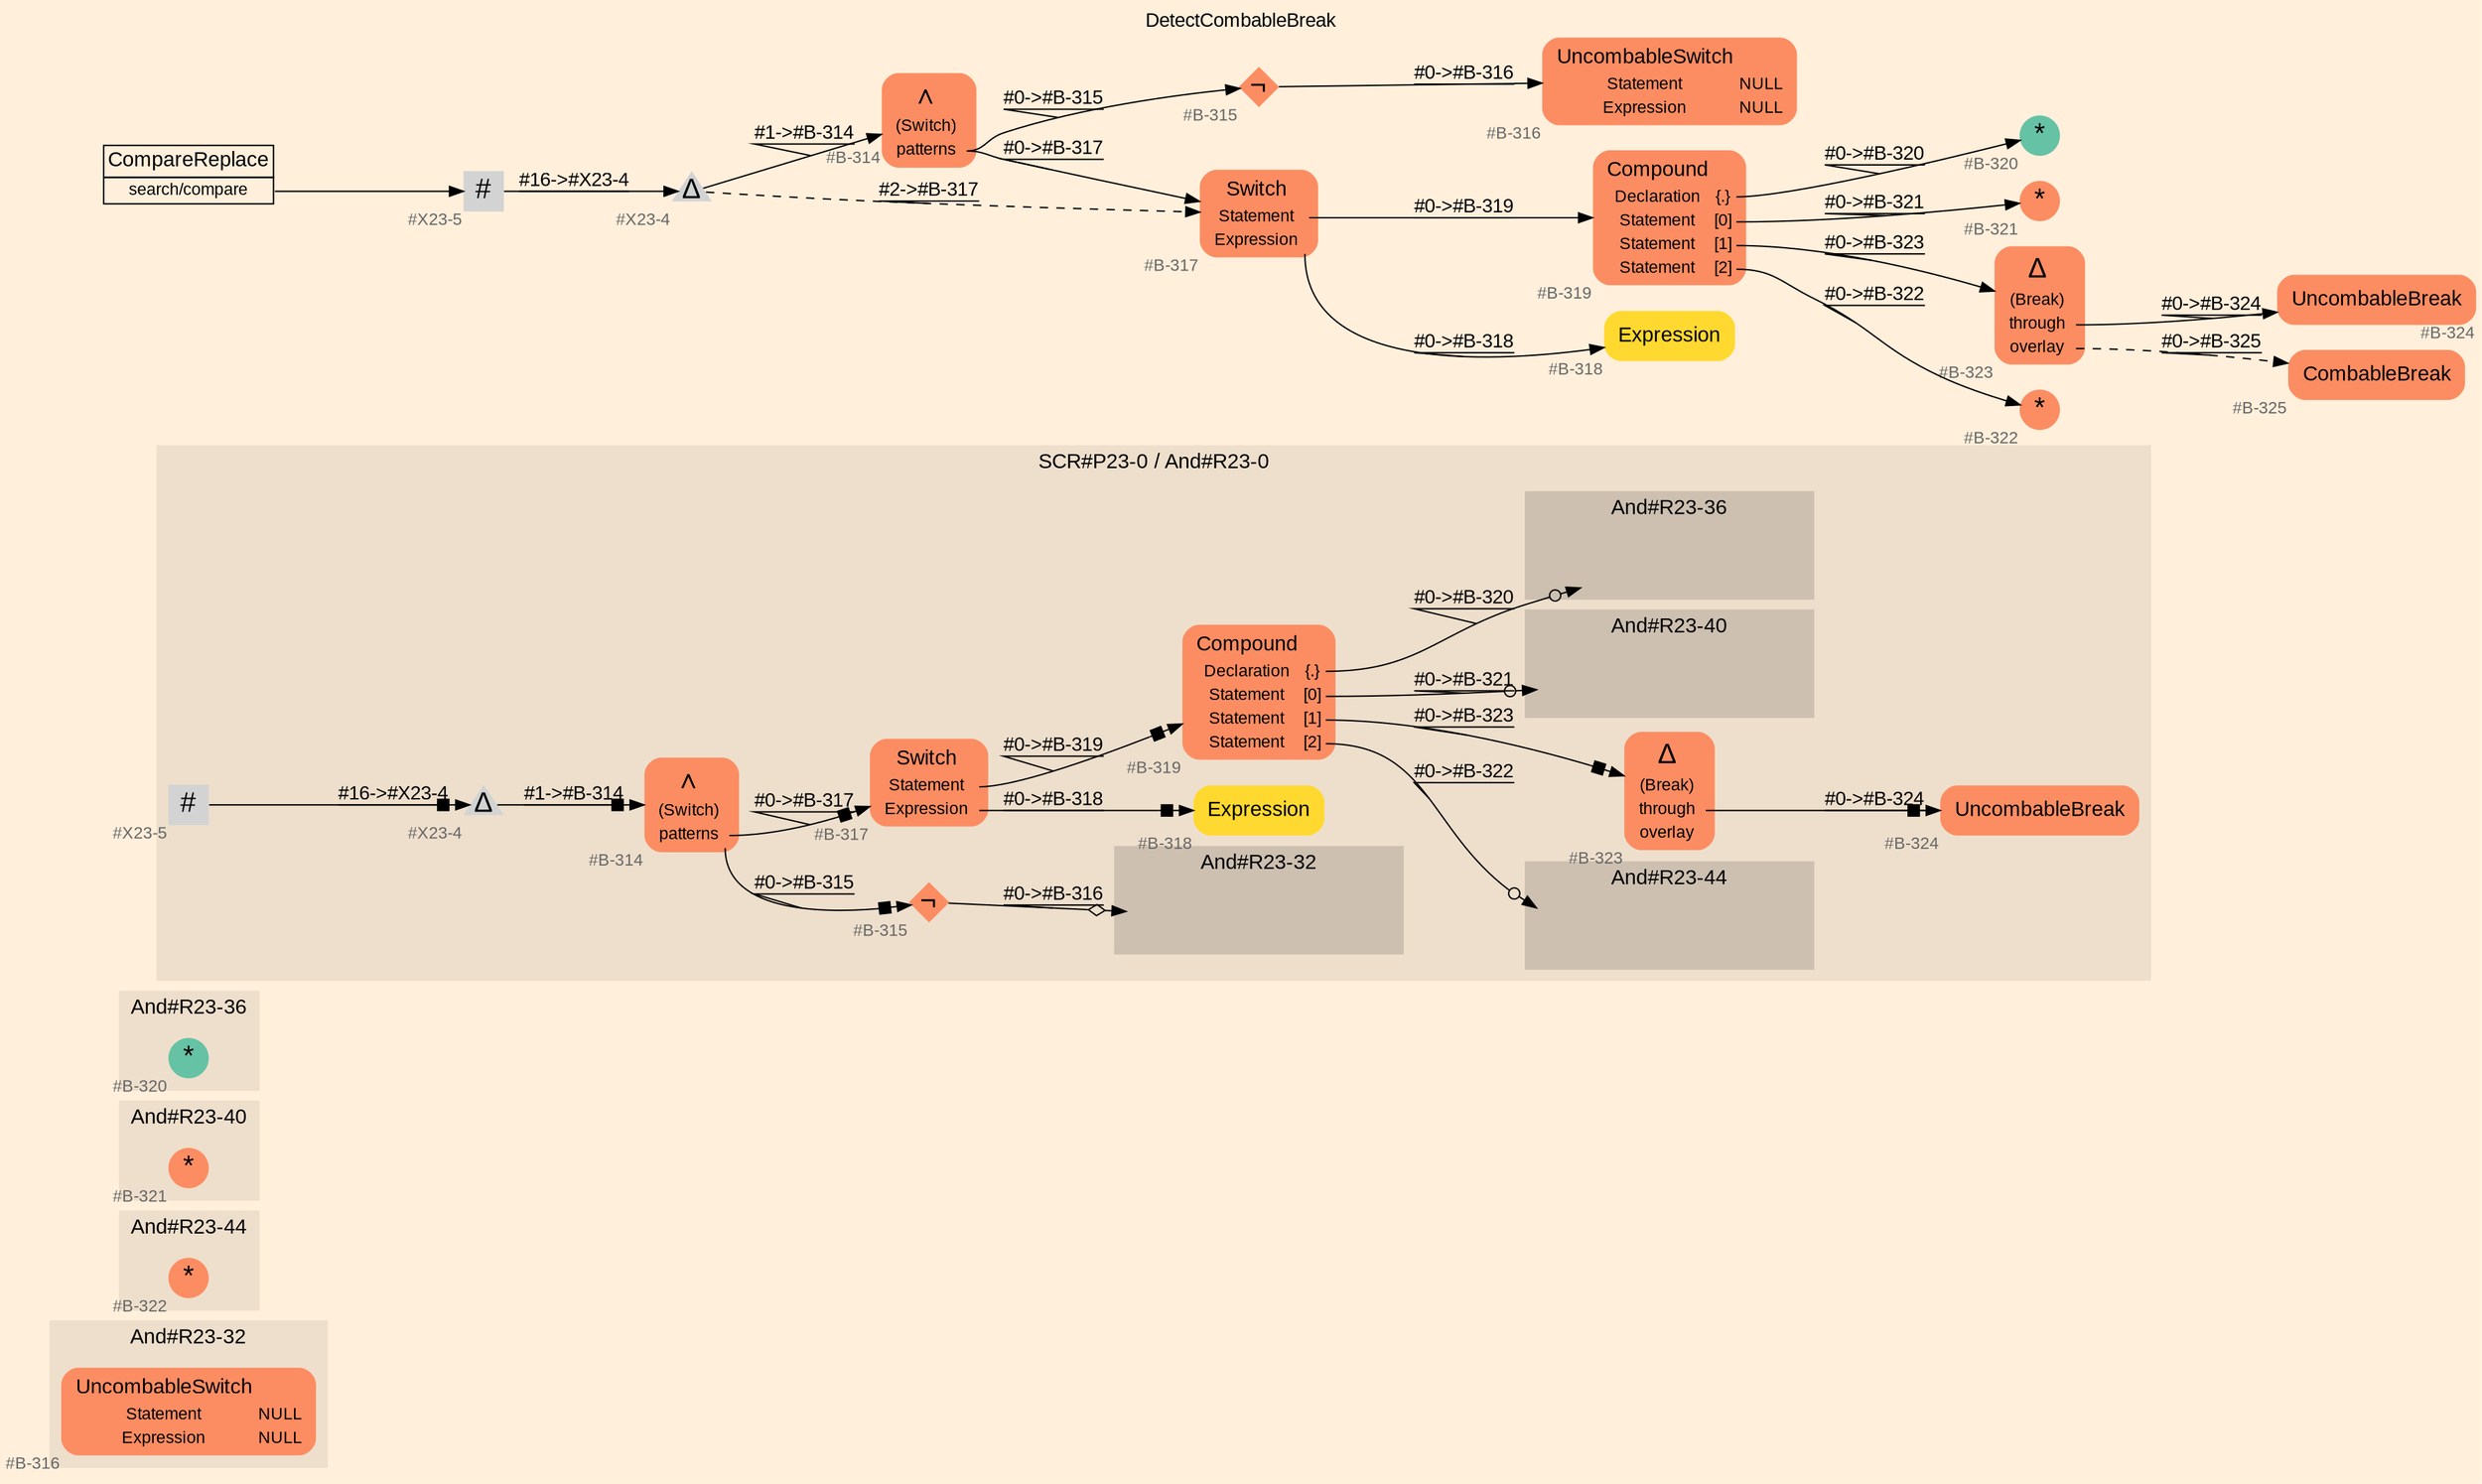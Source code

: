 digraph "DetectCombableBreak" {
label = "DetectCombableBreak"
labelloc = t
graph [
    rankdir = "LR"
    ranksep = 0.3
    bgcolor = antiquewhite1
    color = black
    fontcolor = black
    fontname = "Arial"
];
node [
    fontname = "Arial"
];
edge [
    fontname = "Arial"
];

// -------------------- figure And#R23-32 --------------------
// -------- region And#R23-32 ----------
subgraph "clusterAnd#R23-32" {
    label = "And#R23-32"
    style = "filled"
    color = antiquewhite2
    fontsize = "15"
    // -------- block And#R23-32/#B-316 ----------
    "And#R23-32/#B-316" [
        fillcolor = "/set28/2"
        xlabel = "#B-316"
        fontsize = "12"
        fontcolor = grey40
        shape = "plaintext"
        label = <<TABLE BORDER="0" CELLBORDER="0" CELLSPACING="0">
         <TR><TD><FONT COLOR="black" POINT-SIZE="15">UncombableSwitch</FONT></TD></TR>
         <TR><TD><FONT COLOR="black" POINT-SIZE="12">Statement</FONT></TD><TD PORT="port0"><FONT COLOR="black" POINT-SIZE="12">NULL</FONT></TD></TR>
         <TR><TD><FONT COLOR="black" POINT-SIZE="12">Expression</FONT></TD><TD PORT="port1"><FONT COLOR="black" POINT-SIZE="12">NULL</FONT></TD></TR>
        </TABLE>>
        style = "rounded,filled"
    ];
    
}


// -------------------- figure And#R23-44 --------------------
// -------- region And#R23-44 ----------
subgraph "clusterAnd#R23-44" {
    label = "And#R23-44"
    style = "filled"
    color = antiquewhite2
    fontsize = "15"
    // -------- block And#R23-44/#B-322 ----------
    "And#R23-44/#B-322" [
        fillcolor = "/set28/2"
        xlabel = "#B-322"
        fontsize = "12"
        fontcolor = grey40
        shape = "circle"
        label = <<FONT COLOR="black" POINT-SIZE="20">*</FONT>>
        style = "filled"
        penwidth = 0.0
        fixedsize = true
        width = 0.4
        height = 0.4
    ];
    
}


// -------------------- figure And#R23-40 --------------------
// -------- region And#R23-40 ----------
subgraph "clusterAnd#R23-40" {
    label = "And#R23-40"
    style = "filled"
    color = antiquewhite2
    fontsize = "15"
    // -------- block And#R23-40/#B-321 ----------
    "And#R23-40/#B-321" [
        fillcolor = "/set28/2"
        xlabel = "#B-321"
        fontsize = "12"
        fontcolor = grey40
        shape = "circle"
        label = <<FONT COLOR="black" POINT-SIZE="20">*</FONT>>
        style = "filled"
        penwidth = 0.0
        fixedsize = true
        width = 0.4
        height = 0.4
    ];
    
}


// -------------------- figure And#R23-36 --------------------
// -------- region And#R23-36 ----------
subgraph "clusterAnd#R23-36" {
    label = "And#R23-36"
    style = "filled"
    color = antiquewhite2
    fontsize = "15"
    // -------- block And#R23-36/#B-320 ----------
    "And#R23-36/#B-320" [
        fillcolor = "/set28/1"
        xlabel = "#B-320"
        fontsize = "12"
        fontcolor = grey40
        shape = "circle"
        label = <<FONT COLOR="black" POINT-SIZE="20">*</FONT>>
        style = "filled"
        penwidth = 0.0
        fixedsize = true
        width = 0.4
        height = 0.4
    ];
    
}


// -------------------- figure And#R23-0 --------------------
// -------- region And#R23-0 ----------
subgraph "clusterAnd#R23-0" {
    label = "SCR#P23-0 / And#R23-0"
    style = "filled"
    color = antiquewhite2
    fontsize = "15"
    // -------- block And#R23-0/#B-315 ----------
    "And#R23-0/#B-315" [
        fillcolor = "/set28/2"
        xlabel = "#B-315"
        fontsize = "12"
        fontcolor = grey40
        shape = "diamond"
        label = <<FONT COLOR="black" POINT-SIZE="20">¬</FONT>>
        style = "filled"
        penwidth = 0.0
        fixedsize = true
        width = 0.4
        height = 0.4
    ];
    
    // -------- block And#R23-0/#B-314 ----------
    "And#R23-0/#B-314" [
        fillcolor = "/set28/2"
        xlabel = "#B-314"
        fontsize = "12"
        fontcolor = grey40
        shape = "plaintext"
        label = <<TABLE BORDER="0" CELLBORDER="0" CELLSPACING="0">
         <TR><TD><FONT COLOR="black" POINT-SIZE="20">∧</FONT></TD></TR>
         <TR><TD><FONT COLOR="black" POINT-SIZE="12">(Switch)</FONT></TD><TD PORT="port0"></TD></TR>
         <TR><TD><FONT COLOR="black" POINT-SIZE="12">patterns</FONT></TD><TD PORT="port1"></TD></TR>
        </TABLE>>
        style = "rounded,filled"
    ];
    
    // -------- block And#R23-0/#B-317 ----------
    "And#R23-0/#B-317" [
        fillcolor = "/set28/2"
        xlabel = "#B-317"
        fontsize = "12"
        fontcolor = grey40
        shape = "plaintext"
        label = <<TABLE BORDER="0" CELLBORDER="0" CELLSPACING="0">
         <TR><TD><FONT COLOR="black" POINT-SIZE="15">Switch</FONT></TD></TR>
         <TR><TD><FONT COLOR="black" POINT-SIZE="12">Statement</FONT></TD><TD PORT="port0"></TD></TR>
         <TR><TD><FONT COLOR="black" POINT-SIZE="12">Expression</FONT></TD><TD PORT="port1"></TD></TR>
        </TABLE>>
        style = "rounded,filled"
    ];
    
    // -------- block And#R23-0/#B-318 ----------
    "And#R23-0/#B-318" [
        fillcolor = "/set28/6"
        xlabel = "#B-318"
        fontsize = "12"
        fontcolor = grey40
        shape = "plaintext"
        label = <<TABLE BORDER="0" CELLBORDER="0" CELLSPACING="0">
         <TR><TD><FONT COLOR="black" POINT-SIZE="15">Expression</FONT></TD></TR>
        </TABLE>>
        style = "rounded,filled"
    ];
    
    // -------- block And#R23-0/#B-319 ----------
    "And#R23-0/#B-319" [
        fillcolor = "/set28/2"
        xlabel = "#B-319"
        fontsize = "12"
        fontcolor = grey40
        shape = "plaintext"
        label = <<TABLE BORDER="0" CELLBORDER="0" CELLSPACING="0">
         <TR><TD><FONT COLOR="black" POINT-SIZE="15">Compound</FONT></TD></TR>
         <TR><TD><FONT COLOR="black" POINT-SIZE="12">Declaration</FONT></TD><TD PORT="port0"><FONT COLOR="black" POINT-SIZE="12">{.}</FONT></TD></TR>
         <TR><TD><FONT COLOR="black" POINT-SIZE="12">Statement</FONT></TD><TD PORT="port1"><FONT COLOR="black" POINT-SIZE="12">[0]</FONT></TD></TR>
         <TR><TD><FONT COLOR="black" POINT-SIZE="12">Statement</FONT></TD><TD PORT="port2"><FONT COLOR="black" POINT-SIZE="12">[1]</FONT></TD></TR>
         <TR><TD><FONT COLOR="black" POINT-SIZE="12">Statement</FONT></TD><TD PORT="port3"><FONT COLOR="black" POINT-SIZE="12">[2]</FONT></TD></TR>
        </TABLE>>
        style = "rounded,filled"
    ];
    
    // -------- block And#R23-0/#B-323 ----------
    "And#R23-0/#B-323" [
        fillcolor = "/set28/2"
        xlabel = "#B-323"
        fontsize = "12"
        fontcolor = grey40
        shape = "plaintext"
        label = <<TABLE BORDER="0" CELLBORDER="0" CELLSPACING="0">
         <TR><TD><FONT COLOR="black" POINT-SIZE="20">Δ</FONT></TD></TR>
         <TR><TD><FONT COLOR="black" POINT-SIZE="12">(Break)</FONT></TD><TD PORT="port0"></TD></TR>
         <TR><TD><FONT COLOR="black" POINT-SIZE="12">through</FONT></TD><TD PORT="port1"></TD></TR>
         <TR><TD><FONT COLOR="black" POINT-SIZE="12">overlay</FONT></TD><TD PORT="port2"></TD></TR>
        </TABLE>>
        style = "rounded,filled"
    ];
    
    // -------- block And#R23-0/#B-324 ----------
    "And#R23-0/#B-324" [
        fillcolor = "/set28/2"
        xlabel = "#B-324"
        fontsize = "12"
        fontcolor = grey40
        shape = "plaintext"
        label = <<TABLE BORDER="0" CELLBORDER="0" CELLSPACING="0">
         <TR><TD><FONT COLOR="black" POINT-SIZE="15">UncombableBreak</FONT></TD></TR>
        </TABLE>>
        style = "rounded,filled"
    ];
    
    // -------- block And#R23-0/#X23-4 ----------
    "And#R23-0/#X23-4" [
        xlabel = "#X23-4"
        fontsize = "12"
        fontcolor = grey40
        shape = "triangle"
        label = <<FONT COLOR="black" POINT-SIZE="20">Δ</FONT>>
        style = "filled"
        penwidth = 0.0
        fixedsize = true
        width = 0.4
        height = 0.4
    ];
    
    // -------- block And#R23-0/#X23-5 ----------
    "And#R23-0/#X23-5" [
        xlabel = "#X23-5"
        fontsize = "12"
        fontcolor = grey40
        shape = "square"
        label = <<FONT COLOR="black" POINT-SIZE="20">#</FONT>>
        style = "filled"
        penwidth = 0.0
        fixedsize = true
        width = 0.4
        height = 0.4
    ];
    
    // -------- region And#R23-0/And#R23-36 ----------
    subgraph "clusterAnd#R23-0/And#R23-36" {
        label = "And#R23-36"
        style = "filled"
        color = antiquewhite3
        fontsize = "15"
        // -------- block And#R23-0/And#R23-36/#B-320 ----------
        "And#R23-0/And#R23-36/#B-320" [
            fillcolor = "/set28/1"
            xlabel = "#B-320"
            fontsize = "12"
            fontcolor = grey40
            shape = "none"
            style = "invisible"
        ];
        
    }
    
    // -------- region And#R23-0/And#R23-40 ----------
    subgraph "clusterAnd#R23-0/And#R23-40" {
        label = "And#R23-40"
        style = "filled"
        color = antiquewhite3
        fontsize = "15"
        // -------- block And#R23-0/And#R23-40/#B-321 ----------
        "And#R23-0/And#R23-40/#B-321" [
            fillcolor = "/set28/2"
            xlabel = "#B-321"
            fontsize = "12"
            fontcolor = grey40
            shape = "none"
            style = "invisible"
        ];
        
    }
    
    // -------- region And#R23-0/And#R23-44 ----------
    subgraph "clusterAnd#R23-0/And#R23-44" {
        label = "And#R23-44"
        style = "filled"
        color = antiquewhite3
        fontsize = "15"
        // -------- block And#R23-0/And#R23-44/#B-322 ----------
        "And#R23-0/And#R23-44/#B-322" [
            fillcolor = "/set28/2"
            xlabel = "#B-322"
            fontsize = "12"
            fontcolor = grey40
            shape = "none"
            style = "invisible"
        ];
        
    }
    
    // -------- region And#R23-0/And#R23-32 ----------
    subgraph "clusterAnd#R23-0/And#R23-32" {
        label = "And#R23-32"
        style = "filled"
        color = antiquewhite3
        fontsize = "15"
        // -------- block And#R23-0/And#R23-32/#B-316 ----------
        "And#R23-0/And#R23-32/#B-316" [
            fillcolor = "/set28/2"
            xlabel = "#B-316"
            fontsize = "12"
            fontcolor = grey40
            shape = "none"
            style = "invisible"
        ];
        
    }
    
}

"And#R23-0/#B-315" -> "And#R23-0/And#R23-32/#B-316" [
    arrowhead="normalnoneodiamond"
    label = "#0-&gt;#B-316"
    decorate = true
    color = black
    fontcolor = black
];

"And#R23-0/#B-314":port1 -> "And#R23-0/#B-315" [
    arrowhead="normalnonebox"
    label = "#0-&gt;#B-315"
    decorate = true
    color = black
    fontcolor = black
];

"And#R23-0/#B-314":port1 -> "And#R23-0/#B-317" [
    arrowhead="normalnonebox"
    label = "#0-&gt;#B-317"
    decorate = true
    color = black
    fontcolor = black
];

"And#R23-0/#B-317":port0 -> "And#R23-0/#B-319" [
    arrowhead="normalnonebox"
    label = "#0-&gt;#B-319"
    decorate = true
    color = black
    fontcolor = black
];

"And#R23-0/#B-317":port1 -> "And#R23-0/#B-318" [
    arrowhead="normalnonebox"
    label = "#0-&gt;#B-318"
    decorate = true
    color = black
    fontcolor = black
];

"And#R23-0/#B-319":port0 -> "And#R23-0/And#R23-36/#B-320" [
    arrowhead="normalnoneodot"
    label = "#0-&gt;#B-320"
    decorate = true
    color = black
    fontcolor = black
];

"And#R23-0/#B-319":port1 -> "And#R23-0/And#R23-40/#B-321" [
    arrowhead="normalnoneodot"
    label = "#0-&gt;#B-321"
    decorate = true
    color = black
    fontcolor = black
];

"And#R23-0/#B-319":port2 -> "And#R23-0/#B-323" [
    arrowhead="normalnonebox"
    label = "#0-&gt;#B-323"
    decorate = true
    color = black
    fontcolor = black
];

"And#R23-0/#B-319":port3 -> "And#R23-0/And#R23-44/#B-322" [
    arrowhead="normalnoneodot"
    label = "#0-&gt;#B-322"
    decorate = true
    color = black
    fontcolor = black
];

"And#R23-0/#B-323":port1 -> "And#R23-0/#B-324" [
    arrowhead="normalnonebox"
    label = "#0-&gt;#B-324"
    decorate = true
    color = black
    fontcolor = black
];

"And#R23-0/#X23-4" -> "And#R23-0/#B-314" [
    arrowhead="normalnonebox"
    label = "#1-&gt;#B-314"
    decorate = true
    color = black
    fontcolor = black
];

"And#R23-0/#X23-5" -> "And#R23-0/#X23-4" [
    arrowhead="normalnonebox"
    label = "#16-&gt;#X23-4"
    decorate = true
    color = black
    fontcolor = black
];


// -------------------- transformation figure --------------------
// -------- block CR#X23-6 ----------
"CR#X23-6" [
    fillcolor = antiquewhite1
    fontsize = "12"
    fontcolor = grey40
    shape = "plaintext"
    label = <<TABLE BORDER="0" CELLBORDER="1" CELLSPACING="0">
     <TR><TD><FONT COLOR="black" POINT-SIZE="15">CompareReplace</FONT></TD></TR>
     <TR><TD PORT="port0"><FONT COLOR="black" POINT-SIZE="12">search/compare</FONT></TD></TR>
    </TABLE>>
    style = "filled"
    color = black
];

// -------- block #X23-5 ----------
"#X23-5" [
    xlabel = "#X23-5"
    fontsize = "12"
    fontcolor = grey40
    shape = "square"
    label = <<FONT COLOR="black" POINT-SIZE="20">#</FONT>>
    style = "filled"
    penwidth = 0.0
    fixedsize = true
    width = 0.4
    height = 0.4
];

// -------- block #X23-4 ----------
"#X23-4" [
    xlabel = "#X23-4"
    fontsize = "12"
    fontcolor = grey40
    shape = "triangle"
    label = <<FONT COLOR="black" POINT-SIZE="20">Δ</FONT>>
    style = "filled"
    penwidth = 0.0
    fixedsize = true
    width = 0.4
    height = 0.4
];

// -------- block #B-314 ----------
"#B-314" [
    fillcolor = "/set28/2"
    xlabel = "#B-314"
    fontsize = "12"
    fontcolor = grey40
    shape = "plaintext"
    label = <<TABLE BORDER="0" CELLBORDER="0" CELLSPACING="0">
     <TR><TD><FONT COLOR="black" POINT-SIZE="20">∧</FONT></TD></TR>
     <TR><TD><FONT COLOR="black" POINT-SIZE="12">(Switch)</FONT></TD><TD PORT="port0"></TD></TR>
     <TR><TD><FONT COLOR="black" POINT-SIZE="12">patterns</FONT></TD><TD PORT="port1"></TD></TR>
    </TABLE>>
    style = "rounded,filled"
];

// -------- block #B-315 ----------
"#B-315" [
    fillcolor = "/set28/2"
    xlabel = "#B-315"
    fontsize = "12"
    fontcolor = grey40
    shape = "diamond"
    label = <<FONT COLOR="black" POINT-SIZE="20">¬</FONT>>
    style = "filled"
    penwidth = 0.0
    fixedsize = true
    width = 0.4
    height = 0.4
];

// -------- block #B-316 ----------
"#B-316" [
    fillcolor = "/set28/2"
    xlabel = "#B-316"
    fontsize = "12"
    fontcolor = grey40
    shape = "plaintext"
    label = <<TABLE BORDER="0" CELLBORDER="0" CELLSPACING="0">
     <TR><TD><FONT COLOR="black" POINT-SIZE="15">UncombableSwitch</FONT></TD></TR>
     <TR><TD><FONT COLOR="black" POINT-SIZE="12">Statement</FONT></TD><TD PORT="port0"><FONT COLOR="black" POINT-SIZE="12">NULL</FONT></TD></TR>
     <TR><TD><FONT COLOR="black" POINT-SIZE="12">Expression</FONT></TD><TD PORT="port1"><FONT COLOR="black" POINT-SIZE="12">NULL</FONT></TD></TR>
    </TABLE>>
    style = "rounded,filled"
];

// -------- block #B-317 ----------
"#B-317" [
    fillcolor = "/set28/2"
    xlabel = "#B-317"
    fontsize = "12"
    fontcolor = grey40
    shape = "plaintext"
    label = <<TABLE BORDER="0" CELLBORDER="0" CELLSPACING="0">
     <TR><TD><FONT COLOR="black" POINT-SIZE="15">Switch</FONT></TD></TR>
     <TR><TD><FONT COLOR="black" POINT-SIZE="12">Statement</FONT></TD><TD PORT="port0"></TD></TR>
     <TR><TD><FONT COLOR="black" POINT-SIZE="12">Expression</FONT></TD><TD PORT="port1"></TD></TR>
    </TABLE>>
    style = "rounded,filled"
];

// -------- block #B-319 ----------
"#B-319" [
    fillcolor = "/set28/2"
    xlabel = "#B-319"
    fontsize = "12"
    fontcolor = grey40
    shape = "plaintext"
    label = <<TABLE BORDER="0" CELLBORDER="0" CELLSPACING="0">
     <TR><TD><FONT COLOR="black" POINT-SIZE="15">Compound</FONT></TD></TR>
     <TR><TD><FONT COLOR="black" POINT-SIZE="12">Declaration</FONT></TD><TD PORT="port0"><FONT COLOR="black" POINT-SIZE="12">{.}</FONT></TD></TR>
     <TR><TD><FONT COLOR="black" POINT-SIZE="12">Statement</FONT></TD><TD PORT="port1"><FONT COLOR="black" POINT-SIZE="12">[0]</FONT></TD></TR>
     <TR><TD><FONT COLOR="black" POINT-SIZE="12">Statement</FONT></TD><TD PORT="port2"><FONT COLOR="black" POINT-SIZE="12">[1]</FONT></TD></TR>
     <TR><TD><FONT COLOR="black" POINT-SIZE="12">Statement</FONT></TD><TD PORT="port3"><FONT COLOR="black" POINT-SIZE="12">[2]</FONT></TD></TR>
    </TABLE>>
    style = "rounded,filled"
];

// -------- block #B-320 ----------
"#B-320" [
    fillcolor = "/set28/1"
    xlabel = "#B-320"
    fontsize = "12"
    fontcolor = grey40
    shape = "circle"
    label = <<FONT COLOR="black" POINT-SIZE="20">*</FONT>>
    style = "filled"
    penwidth = 0.0
    fixedsize = true
    width = 0.4
    height = 0.4
];

// -------- block #B-321 ----------
"#B-321" [
    fillcolor = "/set28/2"
    xlabel = "#B-321"
    fontsize = "12"
    fontcolor = grey40
    shape = "circle"
    label = <<FONT COLOR="black" POINT-SIZE="20">*</FONT>>
    style = "filled"
    penwidth = 0.0
    fixedsize = true
    width = 0.4
    height = 0.4
];

// -------- block #B-323 ----------
"#B-323" [
    fillcolor = "/set28/2"
    xlabel = "#B-323"
    fontsize = "12"
    fontcolor = grey40
    shape = "plaintext"
    label = <<TABLE BORDER="0" CELLBORDER="0" CELLSPACING="0">
     <TR><TD><FONT COLOR="black" POINT-SIZE="20">Δ</FONT></TD></TR>
     <TR><TD><FONT COLOR="black" POINT-SIZE="12">(Break)</FONT></TD><TD PORT="port0"></TD></TR>
     <TR><TD><FONT COLOR="black" POINT-SIZE="12">through</FONT></TD><TD PORT="port1"></TD></TR>
     <TR><TD><FONT COLOR="black" POINT-SIZE="12">overlay</FONT></TD><TD PORT="port2"></TD></TR>
    </TABLE>>
    style = "rounded,filled"
];

// -------- block #B-324 ----------
"#B-324" [
    fillcolor = "/set28/2"
    xlabel = "#B-324"
    fontsize = "12"
    fontcolor = grey40
    shape = "plaintext"
    label = <<TABLE BORDER="0" CELLBORDER="0" CELLSPACING="0">
     <TR><TD><FONT COLOR="black" POINT-SIZE="15">UncombableBreak</FONT></TD></TR>
    </TABLE>>
    style = "rounded,filled"
];

// -------- block #B-325 ----------
"#B-325" [
    fillcolor = "/set28/2"
    xlabel = "#B-325"
    fontsize = "12"
    fontcolor = grey40
    shape = "plaintext"
    label = <<TABLE BORDER="0" CELLBORDER="0" CELLSPACING="0">
     <TR><TD><FONT COLOR="black" POINT-SIZE="15">CombableBreak</FONT></TD></TR>
    </TABLE>>
    style = "rounded,filled"
];

// -------- block #B-322 ----------
"#B-322" [
    fillcolor = "/set28/2"
    xlabel = "#B-322"
    fontsize = "12"
    fontcolor = grey40
    shape = "circle"
    label = <<FONT COLOR="black" POINT-SIZE="20">*</FONT>>
    style = "filled"
    penwidth = 0.0
    fixedsize = true
    width = 0.4
    height = 0.4
];

// -------- block #B-318 ----------
"#B-318" [
    fillcolor = "/set28/6"
    xlabel = "#B-318"
    fontsize = "12"
    fontcolor = grey40
    shape = "plaintext"
    label = <<TABLE BORDER="0" CELLBORDER="0" CELLSPACING="0">
     <TR><TD><FONT COLOR="black" POINT-SIZE="15">Expression</FONT></TD></TR>
    </TABLE>>
    style = "rounded,filled"
];

"CR#X23-6":port0 -> "#X23-5" [
    label = ""
    decorate = true
    color = black
    fontcolor = black
];

"#X23-5" -> "#X23-4" [
    label = "#16-&gt;#X23-4"
    decorate = true
    color = black
    fontcolor = black
];

"#X23-4" -> "#B-314" [
    label = "#1-&gt;#B-314"
    decorate = true
    color = black
    fontcolor = black
];

"#X23-4" -> "#B-317" [
    style="dashed"
    label = "#2-&gt;#B-317"
    decorate = true
    color = black
    fontcolor = black
];

"#B-314":port1 -> "#B-315" [
    label = "#0-&gt;#B-315"
    decorate = true
    color = black
    fontcolor = black
];

"#B-314":port1 -> "#B-317" [
    label = "#0-&gt;#B-317"
    decorate = true
    color = black
    fontcolor = black
];

"#B-315" -> "#B-316" [
    label = "#0-&gt;#B-316"
    decorate = true
    color = black
    fontcolor = black
];

"#B-317":port0 -> "#B-319" [
    label = "#0-&gt;#B-319"
    decorate = true
    color = black
    fontcolor = black
];

"#B-317":port1 -> "#B-318" [
    label = "#0-&gt;#B-318"
    decorate = true
    color = black
    fontcolor = black
];

"#B-319":port0 -> "#B-320" [
    label = "#0-&gt;#B-320"
    decorate = true
    color = black
    fontcolor = black
];

"#B-319":port1 -> "#B-321" [
    label = "#0-&gt;#B-321"
    decorate = true
    color = black
    fontcolor = black
];

"#B-319":port2 -> "#B-323" [
    label = "#0-&gt;#B-323"
    decorate = true
    color = black
    fontcolor = black
];

"#B-319":port3 -> "#B-322" [
    label = "#0-&gt;#B-322"
    decorate = true
    color = black
    fontcolor = black
];

"#B-323":port1 -> "#B-324" [
    label = "#0-&gt;#B-324"
    decorate = true
    color = black
    fontcolor = black
];

"#B-323":port2 -> "#B-325" [
    style="dashed"
    label = "#0-&gt;#B-325"
    decorate = true
    color = black
    fontcolor = black
];


}
